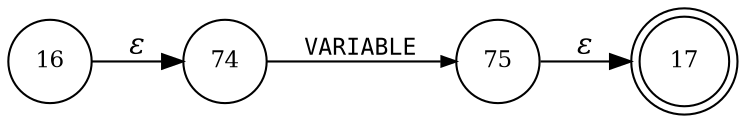 digraph ATN {
rankdir=LR;
s17[fontsize=11, label="17", shape=doublecircle, fixedsize=true, width=.6];
s16[fontsize=11,label="16", shape=circle, fixedsize=true, width=.55, peripheries=1];
s74[fontsize=11,label="74", shape=circle, fixedsize=true, width=.55, peripheries=1];
s75[fontsize=11,label="75", shape=circle, fixedsize=true, width=.55, peripheries=1];
s16 -> s74 [fontname="Times-Italic", label="&epsilon;"];
s74 -> s75 [fontsize=11, fontname="Courier", arrowsize=.7, label = "VARIABLE", arrowhead = normal];
s75 -> s17 [fontname="Times-Italic", label="&epsilon;"];
}